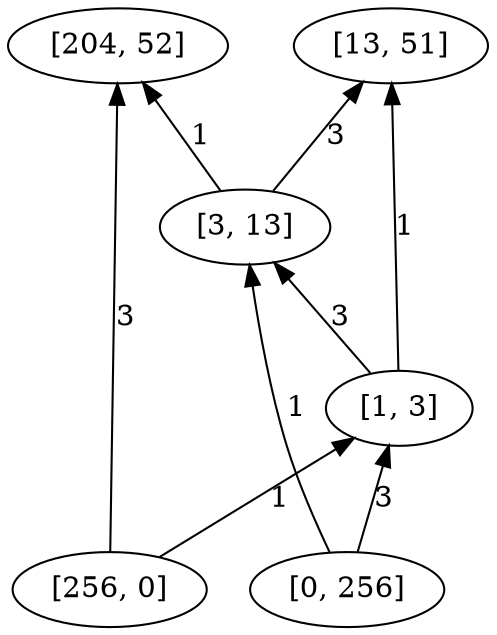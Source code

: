 digraph "DD" { 
rankdir = "BT" 
graph [ ordering = "out"];
5001 -> 1[label = "3"];
5001 -> 4[label = "1"];
5002 -> 3[label = "1"];
5002 -> 4[label = "3"];
3 -> 1[label = "1"];
3 -> 2[label = "3"];
4 -> 2[label = "1"];
4 -> 3[label = "3"];
5001 [label = "[256, 0]",  shape = oval]
5002 [label = "[0, 256]",  shape = oval]
1 [label = "[204, 52]",  shape = oval]
2 [label = "[13, 51]",  shape = oval]
3 [label = "[3, 13]",  shape = oval]
4 [label = "[1, 3]",  shape = oval]
}
